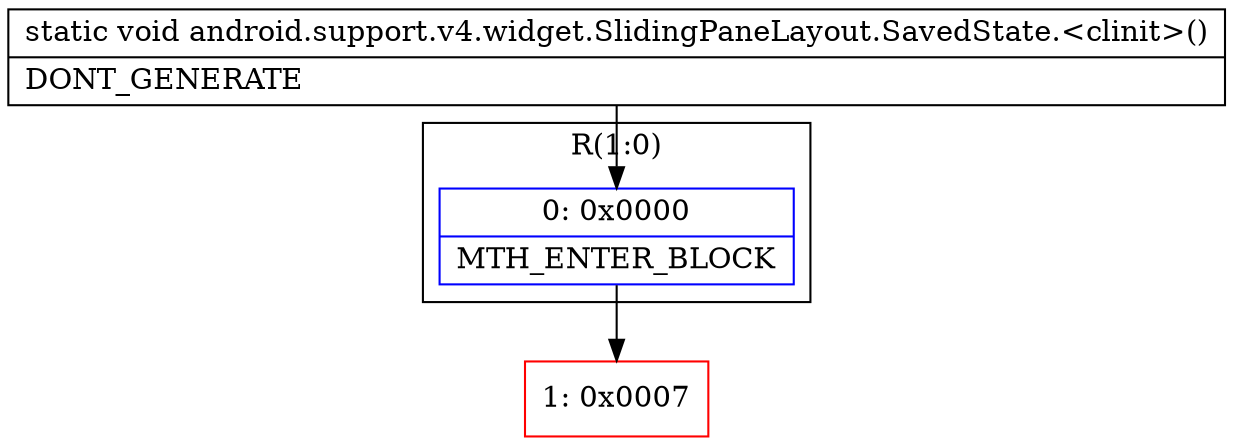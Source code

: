 digraph "CFG forandroid.support.v4.widget.SlidingPaneLayout.SavedState.\<clinit\>()V" {
subgraph cluster_Region_340167559 {
label = "R(1:0)";
node [shape=record,color=blue];
Node_0 [shape=record,label="{0\:\ 0x0000|MTH_ENTER_BLOCK\l}"];
}
Node_1 [shape=record,color=red,label="{1\:\ 0x0007}"];
MethodNode[shape=record,label="{static void android.support.v4.widget.SlidingPaneLayout.SavedState.\<clinit\>()  | DONT_GENERATE\l}"];
MethodNode -> Node_0;
Node_0 -> Node_1;
}

